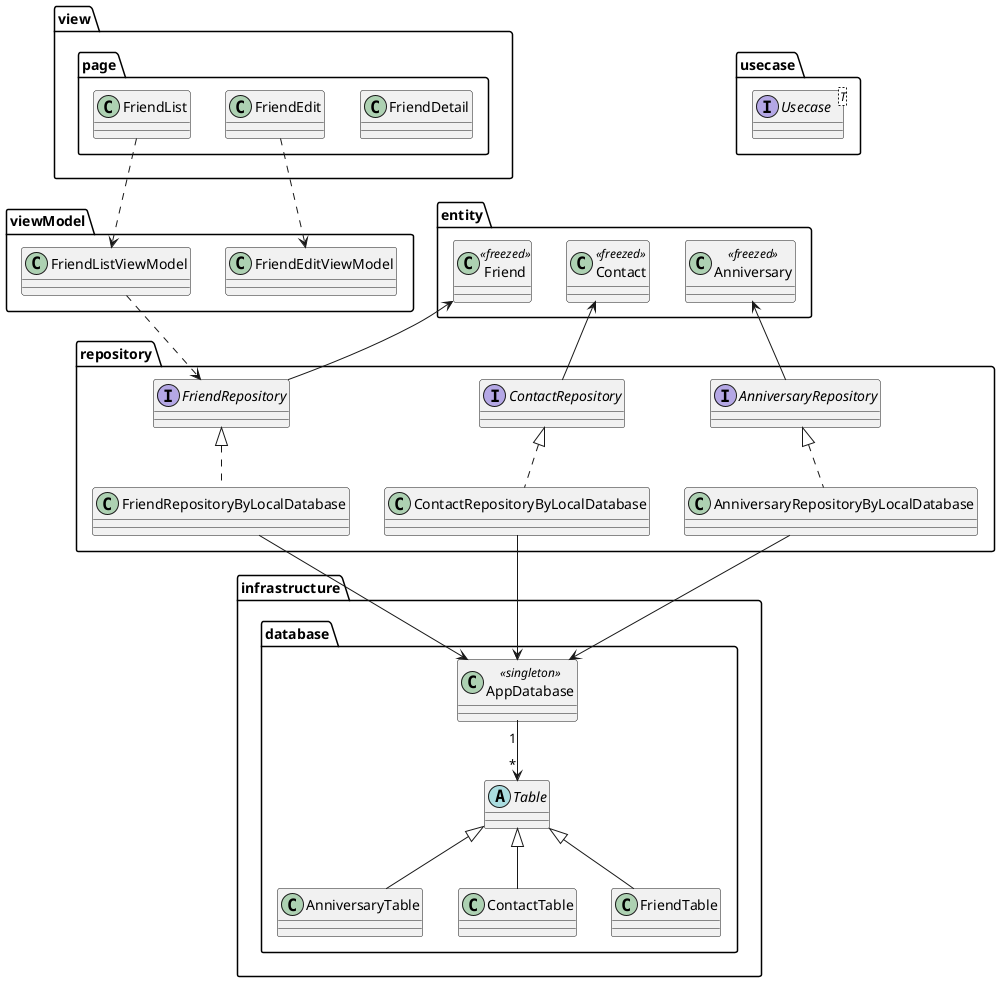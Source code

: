 @startuml

package view {
    package page {
        class FriendDetail
        class FriendEdit
        class FriendList
    }
}

package viewModel {
    class FriendListViewModel
    class FriendEditViewModel
}

package usecase {
    interface Usecase<T>
}


package repository {
    interface AnniversaryRepository
    interface ContactRepository
    interface FriendRepository
    class AnniversaryRepositoryByLocalDatabase
    class ContactRepositoryByLocalDatabase
    class FriendRepositoryByLocalDatabase
}

package entity {
    class Anniversary<<freezed>>
    class Contact<<freezed>>
    class Friend<<freezed>>
}

package infrastructure {
    package database {
        class AnniversaryTable
        class AppDatabase<<singleton>>
        class ContactTable
        class FriendTable
        abstract Table
    }
}

FriendList ..> FriendListViewModel
FriendEdit ..> FriendEditViewModel

FriendListViewModel ..> FriendRepository

Anniversary <-- AnniversaryRepository
Contact <-- ContactRepository
Friend <-- FriendRepository

AnniversaryRepository <|.. AnniversaryRepositoryByLocalDatabase
ContactRepository <|.. ContactRepositoryByLocalDatabase
FriendRepository <|.. FriendRepositoryByLocalDatabase

AnniversaryRepositoryByLocalDatabase --> AppDatabase
ContactRepositoryByLocalDatabase --> AppDatabase
FriendRepositoryByLocalDatabase --> AppDatabase

Table <|-- AnniversaryTable
Table <|-- ContactTable
Table <|-- FriendTable
AppDatabase "1" --> "*" Table

@enduml